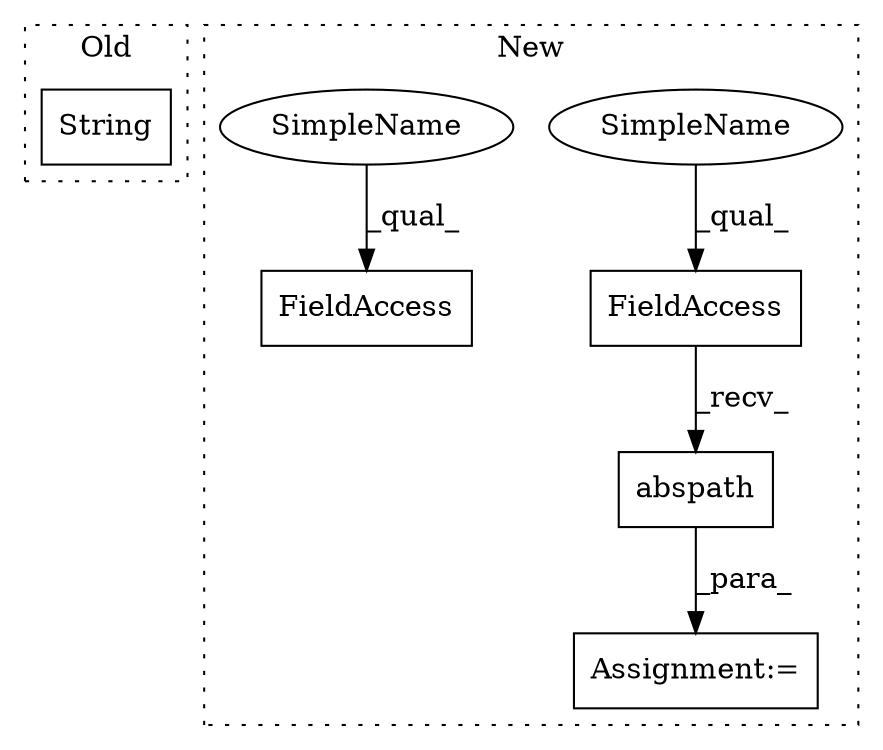 digraph G {
subgraph cluster0 {
1 [label="String" a="32" s="2211,2219" l="7,1" shape="box"];
label = "Old";
style="dotted";
}
subgraph cluster1 {
2 [label="abspath" a="32" s="724,743" l="8,1" shape="box"];
3 [label="FieldAccess" a="22" s="716" l="7" shape="box"];
4 [label="Assignment:=" a="7" s="699" l="1" shape="box"];
5 [label="FieldAccess" a="22" s="700" l="7" shape="box"];
6 [label="SimpleName" a="42" s="716" l="2" shape="ellipse"];
7 [label="SimpleName" a="42" s="700" l="2" shape="ellipse"];
label = "New";
style="dotted";
}
2 -> 4 [label="_para_"];
3 -> 2 [label="_recv_"];
6 -> 3 [label="_qual_"];
7 -> 5 [label="_qual_"];
}